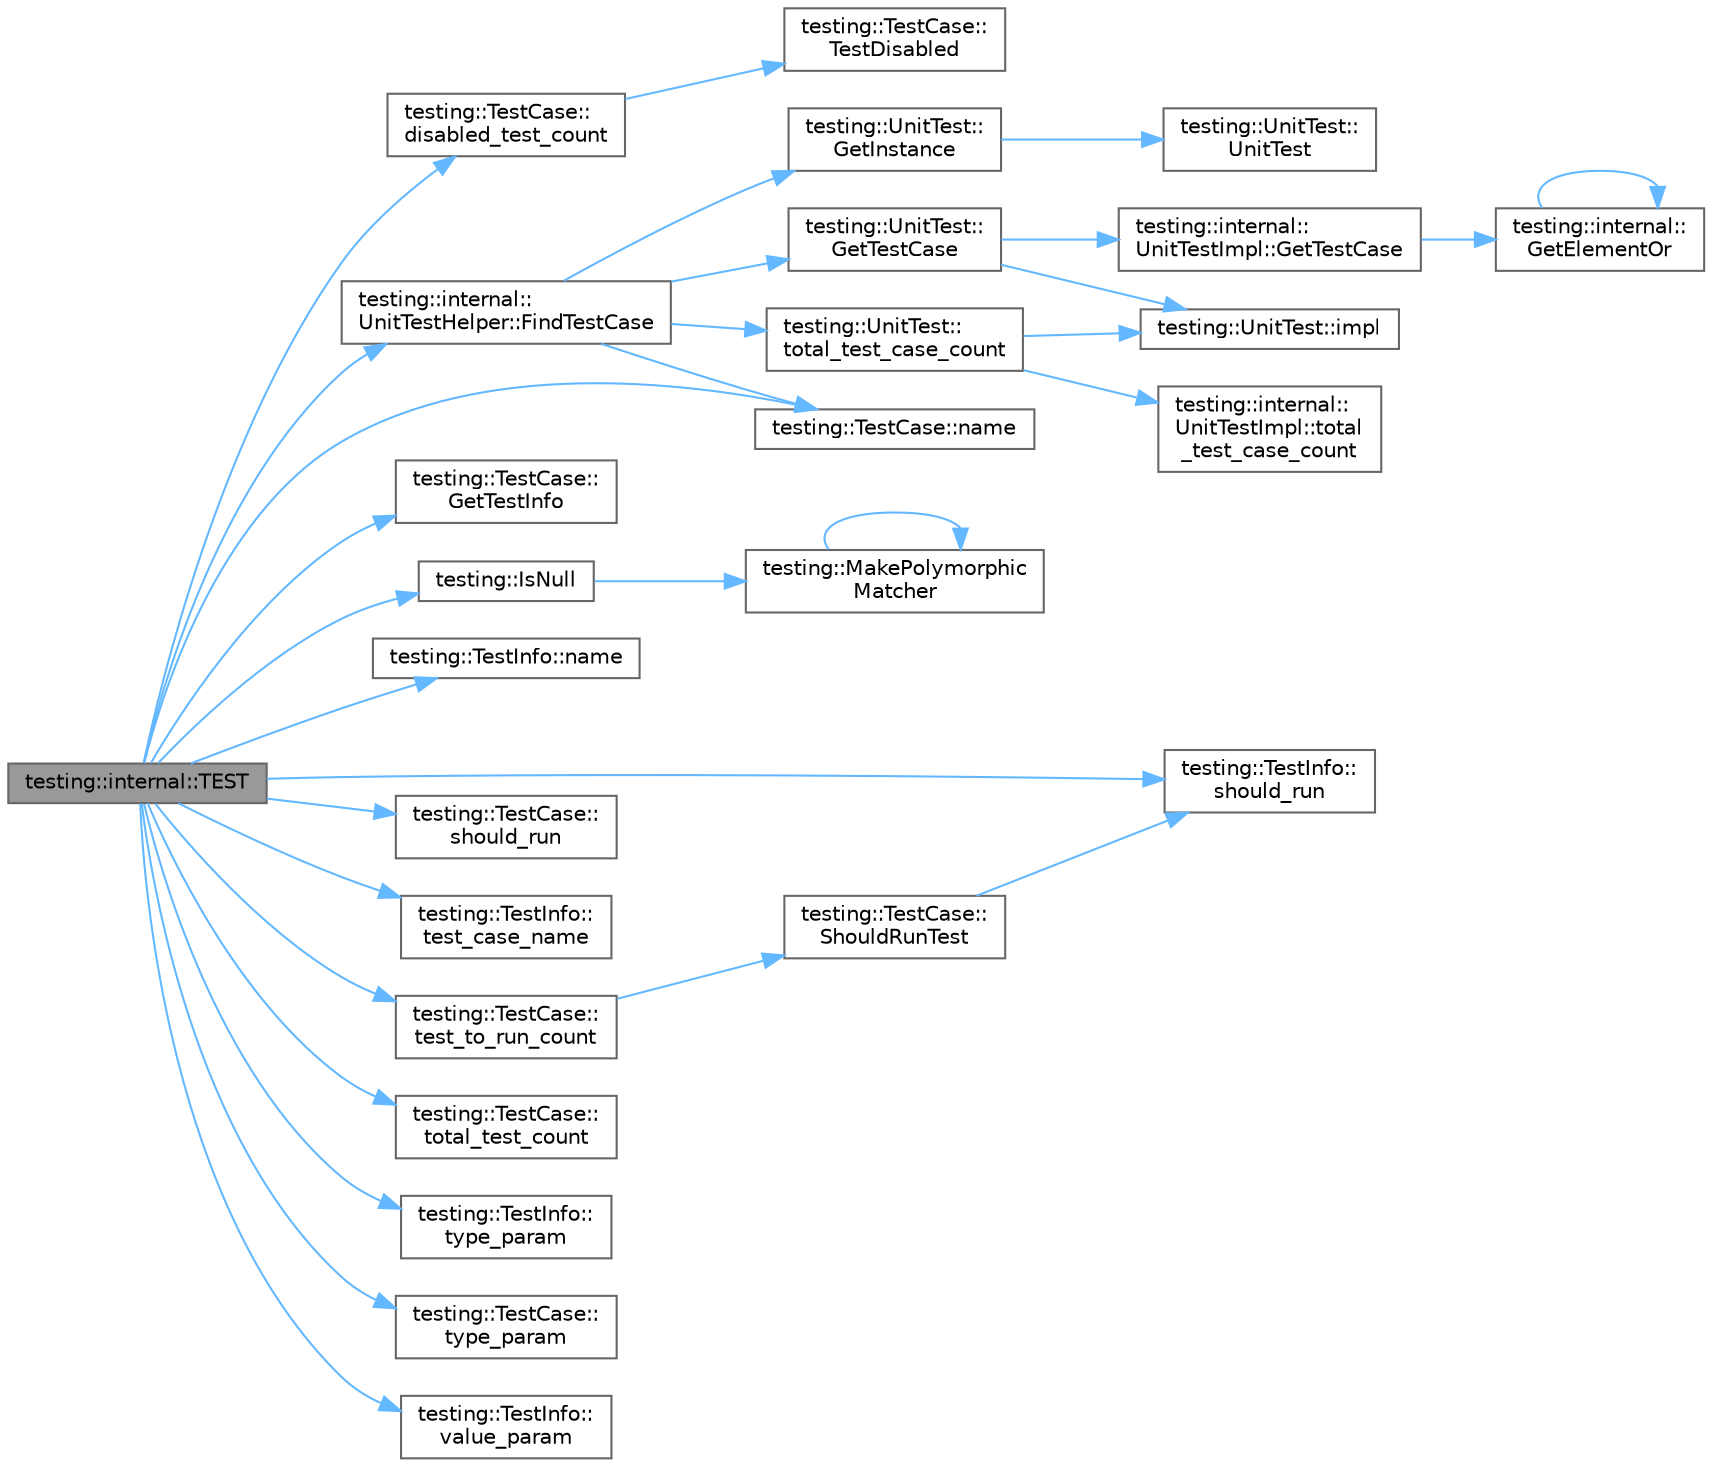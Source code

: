 digraph "testing::internal::TEST"
{
 // LATEX_PDF_SIZE
  bgcolor="transparent";
  edge [fontname=Helvetica,fontsize=10,labelfontname=Helvetica,labelfontsize=10];
  node [fontname=Helvetica,fontsize=10,shape=box,height=0.2,width=0.4];
  rankdir="LR";
  Node1 [id="Node000001",label="testing::internal::TEST",height=0.2,width=0.4,color="gray40", fillcolor="grey60", style="filled", fontcolor="black",tooltip=" "];
  Node1 -> Node2 [id="edge1_Node000001_Node000002",color="steelblue1",style="solid",tooltip=" "];
  Node2 [id="Node000002",label="testing::TestCase::\ldisabled_test_count",height=0.2,width=0.4,color="grey40", fillcolor="white", style="filled",URL="$classtesting_1_1_test_case.html#a8ef690ab8ec74d02c99416637de71ae8",tooltip=" "];
  Node2 -> Node3 [id="edge2_Node000002_Node000003",color="steelblue1",style="solid",tooltip=" "];
  Node3 [id="Node000003",label="testing::TestCase::\lTestDisabled",height=0.2,width=0.4,color="grey40", fillcolor="white", style="filled",URL="$classtesting_1_1_test_case.html#a2c6989cdeac01b2153f2e34dca1dbde6",tooltip=" "];
  Node1 -> Node4 [id="edge3_Node000001_Node000004",color="steelblue1",style="solid",tooltip=" "];
  Node4 [id="Node000004",label="testing::internal::\lUnitTestHelper::FindTestCase",height=0.2,width=0.4,color="grey40", fillcolor="white", style="filled",URL="$classtesting_1_1internal_1_1_unit_test_helper.html#ad7a9059a537193d7964606dc344e8669",tooltip=" "];
  Node4 -> Node5 [id="edge4_Node000004_Node000005",color="steelblue1",style="solid",tooltip=" "];
  Node5 [id="Node000005",label="testing::UnitTest::\lGetInstance",height=0.2,width=0.4,color="grey40", fillcolor="white", style="filled",URL="$classtesting_1_1_unit_test.html#a24192400b70b3b946746954e9574fb8e",tooltip=" "];
  Node5 -> Node6 [id="edge5_Node000005_Node000006",color="steelblue1",style="solid",tooltip=" "];
  Node6 [id="Node000006",label="testing::UnitTest::\lUnitTest",height=0.2,width=0.4,color="grey40", fillcolor="white", style="filled",URL="$classtesting_1_1_unit_test.html#a5e646d37f980429c310af696c8775f5c",tooltip=" "];
  Node4 -> Node7 [id="edge6_Node000004_Node000007",color="steelblue1",style="solid",tooltip=" "];
  Node7 [id="Node000007",label="testing::UnitTest::\lGetTestCase",height=0.2,width=0.4,color="grey40", fillcolor="white", style="filled",URL="$classtesting_1_1_unit_test.html#a724d4c8be4481e0c1523a22b72dc7dac",tooltip=" "];
  Node7 -> Node8 [id="edge7_Node000007_Node000008",color="steelblue1",style="solid",tooltip=" "];
  Node8 [id="Node000008",label="testing::internal::\lUnitTestImpl::GetTestCase",height=0.2,width=0.4,color="grey40", fillcolor="white", style="filled",URL="$classtesting_1_1internal_1_1_unit_test_impl.html#ac068f08191712109d720fb4b020cb79f",tooltip=" "];
  Node8 -> Node9 [id="edge8_Node000008_Node000009",color="steelblue1",style="solid",tooltip=" "];
  Node9 [id="Node000009",label="testing::internal::\lGetElementOr",height=0.2,width=0.4,color="grey40", fillcolor="white", style="filled",URL="$namespacetesting_1_1internal.html#a71fdd20a0686bea3dc0cdcd95e0bca1c",tooltip=" "];
  Node9 -> Node9 [id="edge9_Node000009_Node000009",color="steelblue1",style="solid",tooltip=" "];
  Node7 -> Node10 [id="edge10_Node000007_Node000010",color="steelblue1",style="solid",tooltip=" "];
  Node10 [id="Node000010",label="testing::UnitTest::impl",height=0.2,width=0.4,color="grey40", fillcolor="white", style="filled",URL="$classtesting_1_1_unit_test.html#a0faaad5908ed6222ce30c46022a17780",tooltip=" "];
  Node4 -> Node11 [id="edge11_Node000004_Node000011",color="steelblue1",style="solid",tooltip=" "];
  Node11 [id="Node000011",label="testing::TestCase::name",height=0.2,width=0.4,color="grey40", fillcolor="white", style="filled",URL="$classtesting_1_1_test_case.html#a74e30ab816e6bf8390150dbb9069a6c7",tooltip=" "];
  Node4 -> Node12 [id="edge12_Node000004_Node000012",color="steelblue1",style="solid",tooltip=" "];
  Node12 [id="Node000012",label="testing::UnitTest::\ltotal_test_case_count",height=0.2,width=0.4,color="grey40", fillcolor="white", style="filled",URL="$classtesting_1_1_unit_test.html#a93fc8f4eebc3212d06468ad216830ced",tooltip=" "];
  Node12 -> Node10 [id="edge13_Node000012_Node000010",color="steelblue1",style="solid",tooltip=" "];
  Node12 -> Node13 [id="edge14_Node000012_Node000013",color="steelblue1",style="solid",tooltip=" "];
  Node13 [id="Node000013",label="testing::internal::\lUnitTestImpl::total\l_test_case_count",height=0.2,width=0.4,color="grey40", fillcolor="white", style="filled",URL="$classtesting_1_1internal_1_1_unit_test_impl.html#ac1d81d6b146b2dbce460f9a0a57d4f9e",tooltip=" "];
  Node1 -> Node14 [id="edge15_Node000001_Node000014",color="steelblue1",style="solid",tooltip=" "];
  Node14 [id="Node000014",label="testing::TestCase::\lGetTestInfo",height=0.2,width=0.4,color="grey40", fillcolor="white", style="filled",URL="$classtesting_1_1_test_case.html#a441e0eca232643671dc365c2924c255c",tooltip=" "];
  Node1 -> Node15 [id="edge16_Node000001_Node000015",color="steelblue1",style="solid",tooltip=" "];
  Node15 [id="Node000015",label="testing::IsNull",height=0.2,width=0.4,color="grey40", fillcolor="white", style="filled",URL="$namespacetesting.html#a2ec690ee5d90f4e2970fcfd44bbd4941",tooltip=" "];
  Node15 -> Node16 [id="edge17_Node000015_Node000016",color="steelblue1",style="solid",tooltip=" "];
  Node16 [id="Node000016",label="testing::MakePolymorphic\lMatcher",height=0.2,width=0.4,color="grey40", fillcolor="white", style="filled",URL="$namespacetesting.html#aaa8bcc7acc2fa7874690a79d6df0f263",tooltip=" "];
  Node16 -> Node16 [id="edge18_Node000016_Node000016",color="steelblue1",style="solid",tooltip=" "];
  Node1 -> Node17 [id="edge19_Node000001_Node000017",color="steelblue1",style="solid",tooltip=" "];
  Node17 [id="Node000017",label="testing::TestInfo::name",height=0.2,width=0.4,color="grey40", fillcolor="white", style="filled",URL="$classtesting_1_1_test_info.html#a915fe33ceb307beb93c497891c8ae08c",tooltip=" "];
  Node1 -> Node11 [id="edge20_Node000001_Node000011",color="steelblue1",style="solid",tooltip=" "];
  Node1 -> Node18 [id="edge21_Node000001_Node000018",color="steelblue1",style="solid",tooltip=" "];
  Node18 [id="Node000018",label="testing::TestInfo::\lshould_run",height=0.2,width=0.4,color="grey40", fillcolor="white", style="filled",URL="$classtesting_1_1_test_info.html#a866e33b5bc5ab2a6e5375fc7d3af0f96",tooltip=" "];
  Node1 -> Node19 [id="edge22_Node000001_Node000019",color="steelblue1",style="solid",tooltip=" "];
  Node19 [id="Node000019",label="testing::TestCase::\lshould_run",height=0.2,width=0.4,color="grey40", fillcolor="white", style="filled",URL="$classtesting_1_1_test_case.html#a843d6cd43f3e587bfa8681990b9d59df",tooltip=" "];
  Node1 -> Node20 [id="edge23_Node000001_Node000020",color="steelblue1",style="solid",tooltip=" "];
  Node20 [id="Node000020",label="testing::TestInfo::\ltest_case_name",height=0.2,width=0.4,color="grey40", fillcolor="white", style="filled",URL="$classtesting_1_1_test_info.html#ac71103172113839fc53bfab7a2323dda",tooltip=" "];
  Node1 -> Node21 [id="edge24_Node000001_Node000021",color="steelblue1",style="solid",tooltip=" "];
  Node21 [id="Node000021",label="testing::TestCase::\ltest_to_run_count",height=0.2,width=0.4,color="grey40", fillcolor="white", style="filled",URL="$classtesting_1_1_test_case.html#a57f115315eb756e23be6651bb5e6c638",tooltip=" "];
  Node21 -> Node22 [id="edge25_Node000021_Node000022",color="steelblue1",style="solid",tooltip=" "];
  Node22 [id="Node000022",label="testing::TestCase::\lShouldRunTest",height=0.2,width=0.4,color="grey40", fillcolor="white", style="filled",URL="$classtesting_1_1_test_case.html#a75eb139557c43362f94916cfd6762c94",tooltip=" "];
  Node22 -> Node18 [id="edge26_Node000022_Node000018",color="steelblue1",style="solid",tooltip=" "];
  Node1 -> Node23 [id="edge27_Node000001_Node000023",color="steelblue1",style="solid",tooltip=" "];
  Node23 [id="Node000023",label="testing::TestCase::\ltotal_test_count",height=0.2,width=0.4,color="grey40", fillcolor="white", style="filled",URL="$classtesting_1_1_test_case.html#aba3cab19aaf7295284f0832f2cf895a3",tooltip=" "];
  Node1 -> Node24 [id="edge28_Node000001_Node000024",color="steelblue1",style="solid",tooltip=" "];
  Node24 [id="Node000024",label="testing::TestInfo::\ltype_param",height=0.2,width=0.4,color="grey40", fillcolor="white", style="filled",URL="$classtesting_1_1_test_info.html#a8b356adc702a00bd710fa861fdba7585",tooltip=" "];
  Node1 -> Node25 [id="edge29_Node000001_Node000025",color="steelblue1",style="solid",tooltip=" "];
  Node25 [id="Node000025",label="testing::TestCase::\ltype_param",height=0.2,width=0.4,color="grey40", fillcolor="white", style="filled",URL="$classtesting_1_1_test_case.html#a0cf94f3e1c9f0bceb21a64511836ad0d",tooltip=" "];
  Node1 -> Node26 [id="edge30_Node000001_Node000026",color="steelblue1",style="solid",tooltip=" "];
  Node26 [id="Node000026",label="testing::TestInfo::\lvalue_param",height=0.2,width=0.4,color="grey40", fillcolor="white", style="filled",URL="$classtesting_1_1_test_info.html#a2245adec36120b5aab70c2b68135c7fd",tooltip=" "];
}
